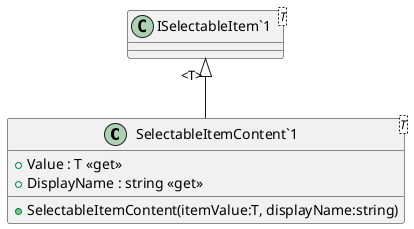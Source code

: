 @startuml
class "SelectableItemContent`1"<T> {
    + SelectableItemContent(itemValue:T, displayName:string)
    + Value : T <<get>>
    + DisplayName : string <<get>>
}
class "ISelectableItem`1"<T> {
}
"ISelectableItem`1" "<T>" <|-- "SelectableItemContent`1"
@enduml
